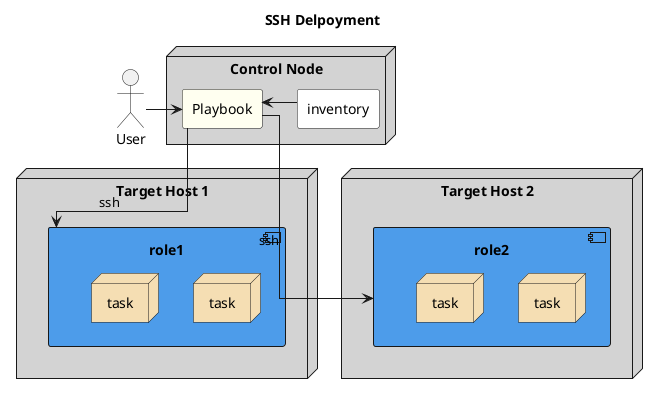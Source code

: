 @startuml deployment-type-ssh

Title: SSH Delpoyment

skinparam componentStyle uml2
skinparam linetype ortho

actor User

node "Control Node" as "control" #LightGrey {
    rectangle "Playbook" as playbook #Ivory
    rectangle "inventory" #White
}

node "Target Host 1" as host1 #LightGrey {
    component role1 as host1role1 #4d9cea {
        node "task" as host1role1task1 #Wheat
        node "task" as host1role1task2 #Wheat
    }
}

node "Target Host 2" as host2 #LightGrey {
    component role2 as host2role2 #4d9cea {
        node "task" as host2role2task1 #Wheat
        node "task" as host2role2task2 #Wheat
    }
}

User -> playbook
playbook <- inventory
playbook -down-> host1role1 : ssh
playbook -down-> host2role2 : ssh


@enduml